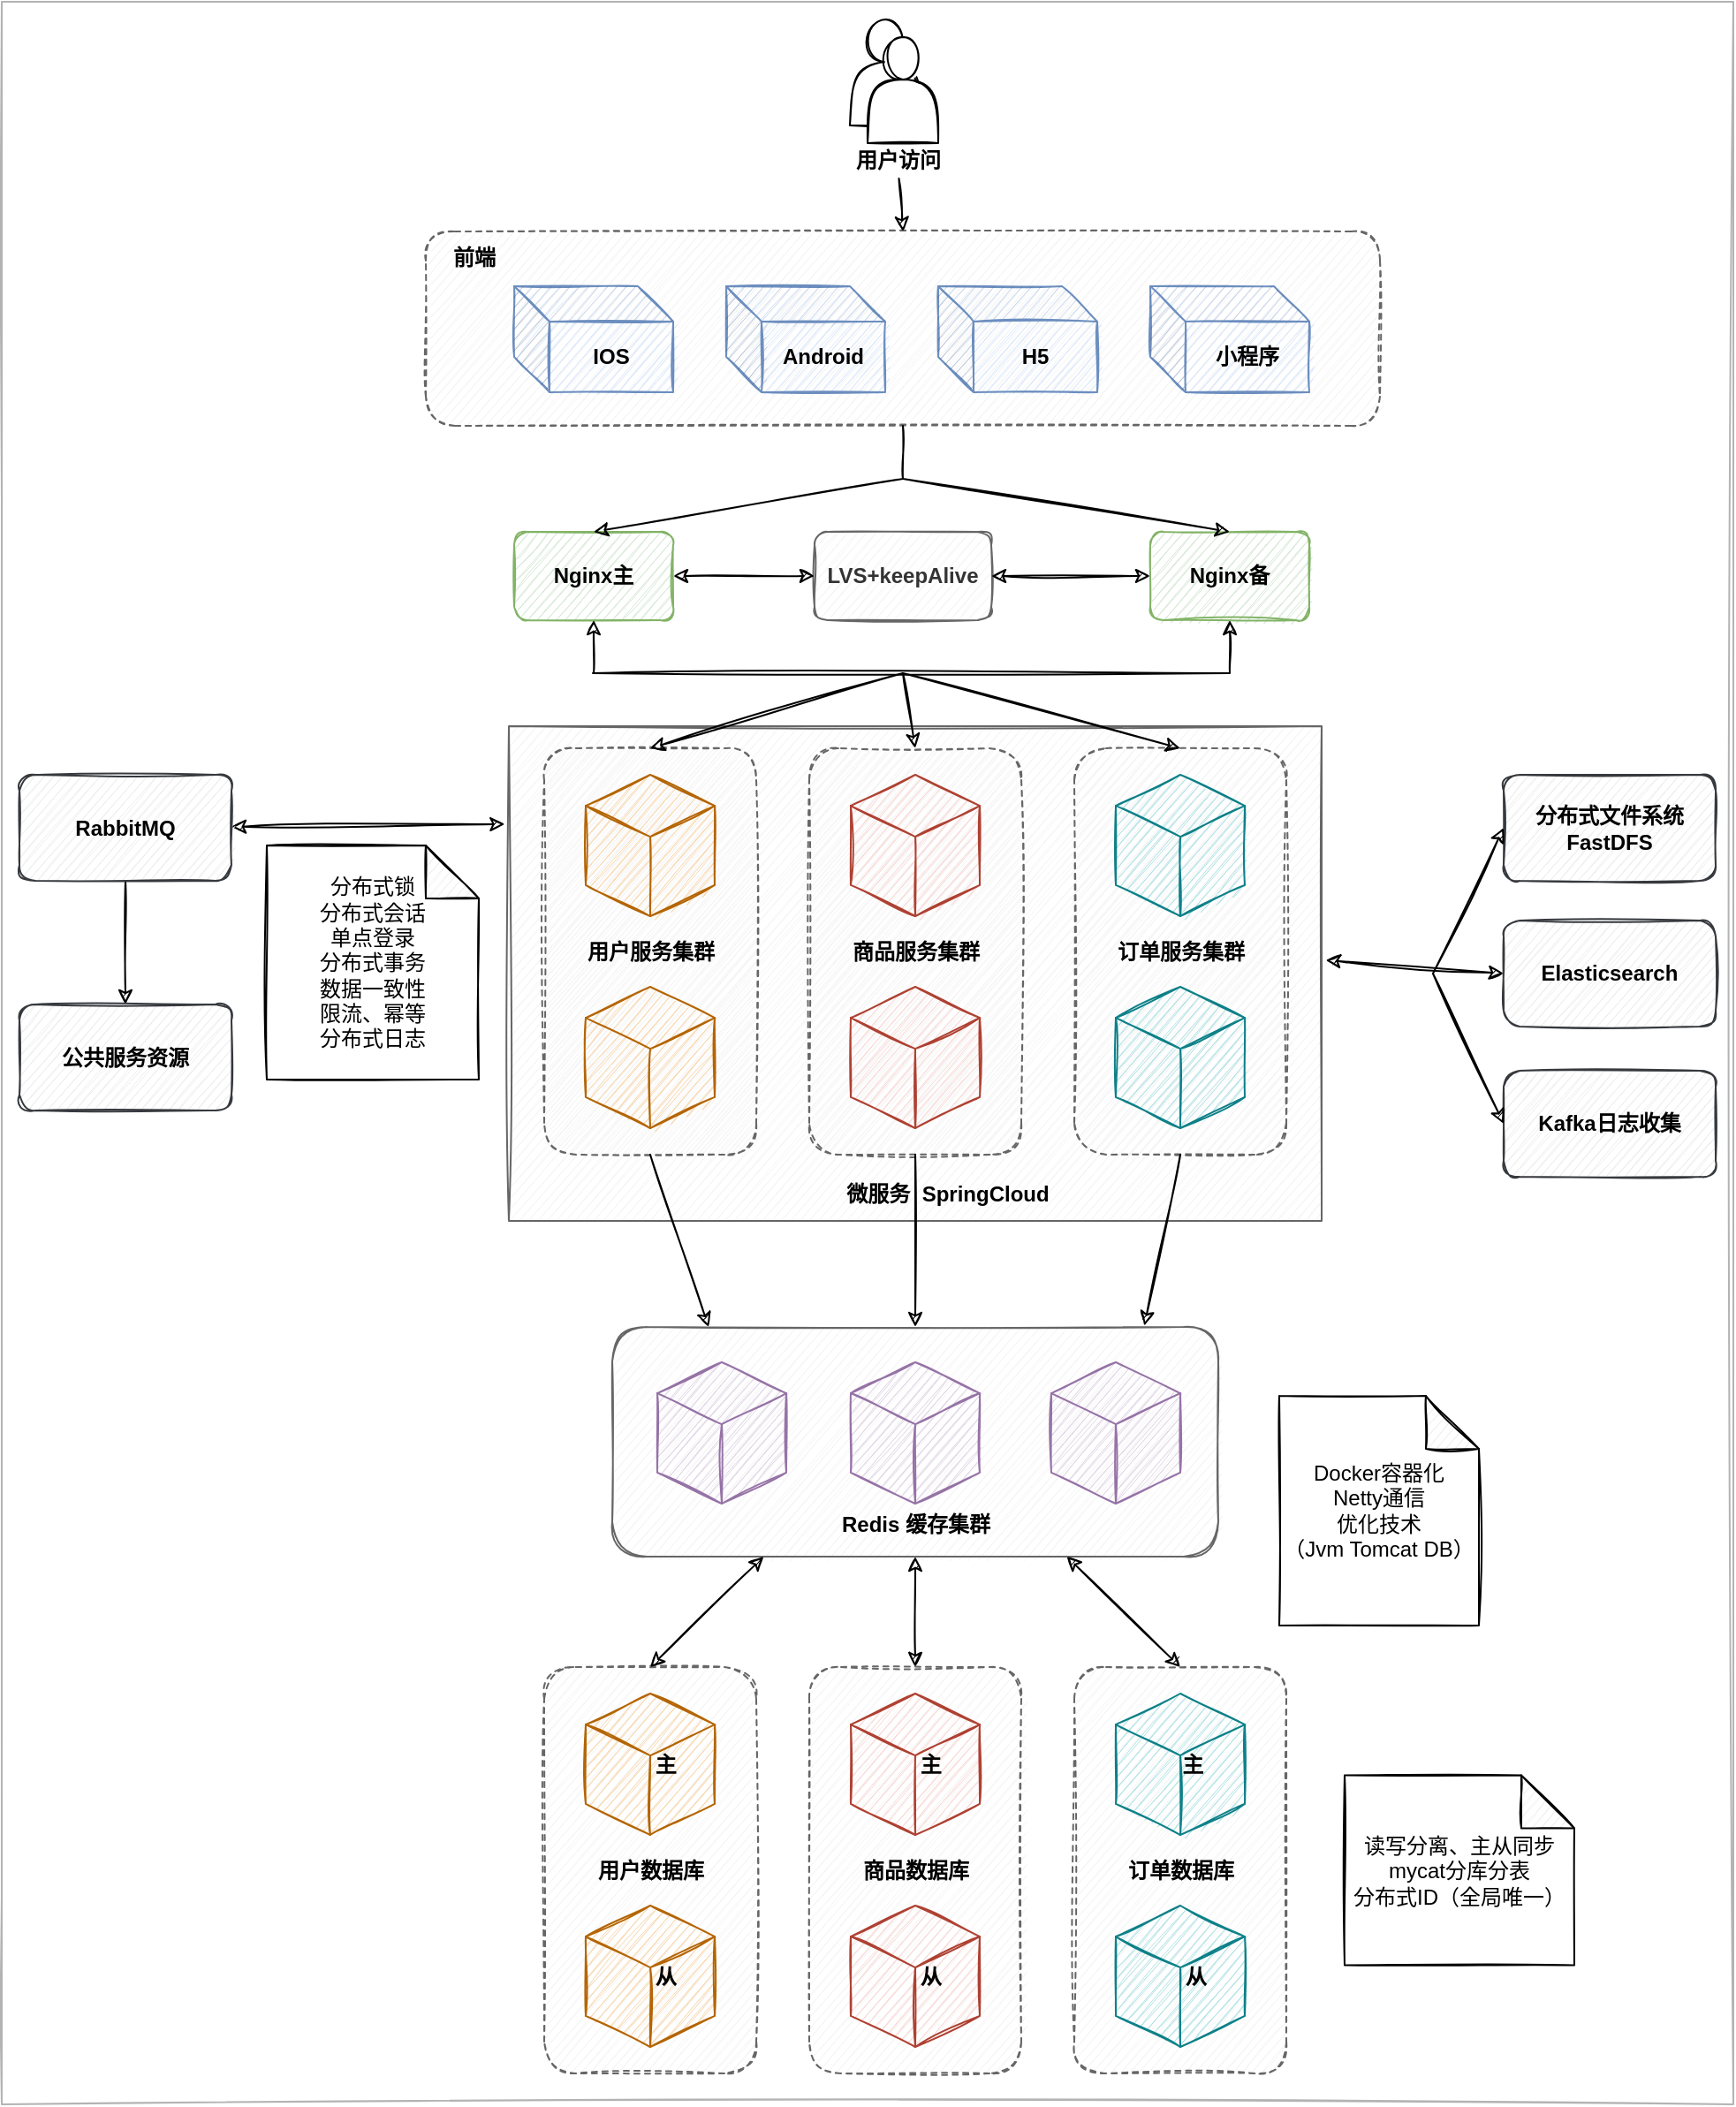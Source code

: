 <mxfile version="14.4.4" type="github">
  <diagram id="VjfI0x6KIuUG4MEBPK4N" name="Page-2">
    <mxGraphModel dx="1865" dy="508" grid="1" gridSize="10" guides="1" tooltips="1" connect="1" arrows="1" fold="1" page="1" pageScale="1" pageWidth="827" pageHeight="1169" math="0" shadow="0">
      <root>
        <mxCell id="pieVpJcUyJK8AER7HFpJ-0" />
        <mxCell id="pieVpJcUyJK8AER7HFpJ-1" parent="pieVpJcUyJK8AER7HFpJ-0" />
        <mxCell id="KP0dDhW9g3344AWlKZhV-82" value="" style="rounded=0;whiteSpace=wrap;html=1;shadow=0;sketch=1;strokeColor=#B3B3B3;" vertex="1" parent="pieVpJcUyJK8AER7HFpJ-1">
          <mxGeometry x="-130" y="210" width="980" height="1190" as="geometry" />
        </mxCell>
        <mxCell id="KP0dDhW9g3344AWlKZhV-58" value="" style="rounded=1;whiteSpace=wrap;html=1;shadow=0;sketch=1;fillColor=#f5f5f5;strokeColor=#666666;fontColor=#333333;" vertex="1" parent="pieVpJcUyJK8AER7HFpJ-1">
          <mxGeometry x="215.5" y="960" width="343" height="130" as="geometry" />
        </mxCell>
        <mxCell id="KP0dDhW9g3344AWlKZhV-35" value="" style="rounded=0;whiteSpace=wrap;html=1;sketch=1;fillColor=#f5f5f5;strokeColor=#666666;fontColor=#333333;" vertex="1" parent="pieVpJcUyJK8AER7HFpJ-1">
          <mxGeometry x="157" y="620" width="460" height="280" as="geometry" />
        </mxCell>
        <mxCell id="KP0dDhW9g3344AWlKZhV-26" value="" style="rounded=1;whiteSpace=wrap;html=1;sketch=1;dashed=1;fillColor=#f5f5f5;strokeColor=#666666;fontColor=#333333;" vertex="1" parent="pieVpJcUyJK8AER7HFpJ-1">
          <mxGeometry x="177" y="632.5" width="120" height="230" as="geometry" />
        </mxCell>
        <mxCell id="KP0dDhW9g3344AWlKZhV-7" value="" style="rounded=1;whiteSpace=wrap;html=1;sketch=1;dashed=1;fillColor=#f5f5f5;strokeColor=#666666;fontColor=#333333;" vertex="1" parent="pieVpJcUyJK8AER7HFpJ-1">
          <mxGeometry x="110" y="340" width="540" height="110" as="geometry" />
        </mxCell>
        <mxCell id="KP0dDhW9g3344AWlKZhV-0" value="" style="shape=actor;whiteSpace=wrap;html=1;rounded=1;sketch=1;" vertex="1" parent="pieVpJcUyJK8AER7HFpJ-1">
          <mxGeometry x="350" y="220" width="40" height="60" as="geometry" />
        </mxCell>
        <mxCell id="KP0dDhW9g3344AWlKZhV-1" value="" style="shape=actor;whiteSpace=wrap;html=1;rounded=1;sketch=1;" vertex="1" parent="pieVpJcUyJK8AER7HFpJ-1">
          <mxGeometry x="360" y="230" width="40" height="60" as="geometry" />
        </mxCell>
        <mxCell id="KP0dDhW9g3344AWlKZhV-9" value="" style="edgeStyle=none;rounded=0;sketch=1;orthogonalLoop=1;jettySize=auto;html=1;entryX=0.5;entryY=0;entryDx=0;entryDy=0;" edge="1" parent="pieVpJcUyJK8AER7HFpJ-1" source="KP0dDhW9g3344AWlKZhV-2" target="KP0dDhW9g3344AWlKZhV-7">
          <mxGeometry relative="1" as="geometry" />
        </mxCell>
        <mxCell id="KP0dDhW9g3344AWlKZhV-2" value="用户访问" style="text;html=1;resizable=0;autosize=1;align=center;verticalAlign=middle;points=[];fillColor=none;strokeColor=none;rounded=0;sketch=1;fontStyle=1" vertex="1" parent="pieVpJcUyJK8AER7HFpJ-1">
          <mxGeometry x="347" y="290" width="60" height="20" as="geometry" />
        </mxCell>
        <mxCell id="KP0dDhW9g3344AWlKZhV-3" value="IOS" style="shape=cube;whiteSpace=wrap;html=1;boundedLbl=1;backgroundOutline=1;darkOpacity=0.05;darkOpacity2=0.1;rounded=1;sketch=1;fontStyle=1;fillColor=#dae8fc;strokeColor=#6c8ebf;" vertex="1" parent="pieVpJcUyJK8AER7HFpJ-1">
          <mxGeometry x="160" y="371" width="90" height="60" as="geometry" />
        </mxCell>
        <mxCell id="KP0dDhW9g3344AWlKZhV-4" value="Android" style="shape=cube;whiteSpace=wrap;html=1;boundedLbl=1;backgroundOutline=1;darkOpacity=0.05;darkOpacity2=0.1;rounded=1;sketch=1;fontStyle=1;fillColor=#dae8fc;strokeColor=#6c8ebf;" vertex="1" parent="pieVpJcUyJK8AER7HFpJ-1">
          <mxGeometry x="280" y="371" width="90" height="60" as="geometry" />
        </mxCell>
        <mxCell id="KP0dDhW9g3344AWlKZhV-5" value="H5" style="shape=cube;whiteSpace=wrap;html=1;boundedLbl=1;backgroundOutline=1;darkOpacity=0.05;darkOpacity2=0.1;rounded=1;sketch=1;fontStyle=1;fillColor=#dae8fc;strokeColor=#6c8ebf;" vertex="1" parent="pieVpJcUyJK8AER7HFpJ-1">
          <mxGeometry x="400" y="371" width="90" height="60" as="geometry" />
        </mxCell>
        <mxCell id="KP0dDhW9g3344AWlKZhV-6" value="小程序" style="shape=cube;whiteSpace=wrap;html=1;boundedLbl=1;backgroundOutline=1;darkOpacity=0.05;darkOpacity2=0.1;rounded=1;sketch=1;fontStyle=1;fillColor=#dae8fc;strokeColor=#6c8ebf;" vertex="1" parent="pieVpJcUyJK8AER7HFpJ-1">
          <mxGeometry x="520" y="371" width="90" height="60" as="geometry" />
        </mxCell>
        <mxCell id="KP0dDhW9g3344AWlKZhV-8" value="前端" style="text;html=1;resizable=0;autosize=1;align=center;verticalAlign=middle;points=[];fillColor=none;strokeColor=none;rounded=0;sketch=1;fontStyle=1" vertex="1" parent="pieVpJcUyJK8AER7HFpJ-1">
          <mxGeometry x="117" y="345" width="40" height="20" as="geometry" />
        </mxCell>
        <mxCell id="KP0dDhW9g3344AWlKZhV-10" value="Nginx主" style="rounded=1;whiteSpace=wrap;html=1;sketch=1;fontStyle=1;fillColor=#d5e8d4;strokeColor=#82b366;" vertex="1" parent="pieVpJcUyJK8AER7HFpJ-1">
          <mxGeometry x="160" y="510" width="90" height="50" as="geometry" />
        </mxCell>
        <mxCell id="KP0dDhW9g3344AWlKZhV-13" value="Nginx备" style="rounded=1;whiteSpace=wrap;html=1;sketch=1;fontStyle=1;fillColor=#d5e8d4;strokeColor=#82b366;" vertex="1" parent="pieVpJcUyJK8AER7HFpJ-1">
          <mxGeometry x="520" y="510" width="90" height="50" as="geometry" />
        </mxCell>
        <mxCell id="KP0dDhW9g3344AWlKZhV-15" value="LVS+keepAlive" style="rounded=1;whiteSpace=wrap;html=1;sketch=1;fontStyle=1;fillColor=#f5f5f5;strokeColor=#666666;fontColor=#333333;" vertex="1" parent="pieVpJcUyJK8AER7HFpJ-1">
          <mxGeometry x="330" y="510" width="100" height="50" as="geometry" />
        </mxCell>
        <mxCell id="KP0dDhW9g3344AWlKZhV-16" value="" style="endArrow=classic;startArrow=classic;html=1;exitX=1;exitY=0.5;exitDx=0;exitDy=0;entryX=0;entryY=0.5;entryDx=0;entryDy=0;sketch=1;" edge="1" parent="pieVpJcUyJK8AER7HFpJ-1" source="KP0dDhW9g3344AWlKZhV-10" target="KP0dDhW9g3344AWlKZhV-15">
          <mxGeometry width="50" height="50" relative="1" as="geometry">
            <mxPoint x="260" y="550" as="sourcePoint" />
            <mxPoint x="310" y="500" as="targetPoint" />
          </mxGeometry>
        </mxCell>
        <mxCell id="KP0dDhW9g3344AWlKZhV-17" value="" style="endArrow=classic;startArrow=classic;html=1;exitX=1;exitY=0.5;exitDx=0;exitDy=0;sketch=1;" edge="1" parent="pieVpJcUyJK8AER7HFpJ-1" source="KP0dDhW9g3344AWlKZhV-15" target="KP0dDhW9g3344AWlKZhV-13">
          <mxGeometry width="50" height="50" relative="1" as="geometry">
            <mxPoint x="450" y="610" as="sourcePoint" />
            <mxPoint x="530" y="610" as="targetPoint" />
          </mxGeometry>
        </mxCell>
        <mxCell id="KP0dDhW9g3344AWlKZhV-18" value="" style="endArrow=none;html=1;entryX=0.5;entryY=1;entryDx=0;entryDy=0;sketch=1;" edge="1" parent="pieVpJcUyJK8AER7HFpJ-1" target="KP0dDhW9g3344AWlKZhV-7">
          <mxGeometry width="50" height="50" relative="1" as="geometry">
            <mxPoint x="380" y="480" as="sourcePoint" />
            <mxPoint x="390" y="440" as="targetPoint" />
          </mxGeometry>
        </mxCell>
        <mxCell id="KP0dDhW9g3344AWlKZhV-19" value="" style="endArrow=classic;html=1;entryX=0.5;entryY=0;entryDx=0;entryDy=0;sketch=1;" edge="1" parent="pieVpJcUyJK8AER7HFpJ-1" target="KP0dDhW9g3344AWlKZhV-10">
          <mxGeometry width="50" height="50" relative="1" as="geometry">
            <mxPoint x="380" y="480" as="sourcePoint" />
            <mxPoint x="300" y="450" as="targetPoint" />
          </mxGeometry>
        </mxCell>
        <mxCell id="KP0dDhW9g3344AWlKZhV-20" value="" style="endArrow=classic;html=1;entryX=0.5;entryY=0;entryDx=0;entryDy=0;sketch=1;" edge="1" parent="pieVpJcUyJK8AER7HFpJ-1" target="KP0dDhW9g3344AWlKZhV-13">
          <mxGeometry width="50" height="50" relative="1" as="geometry">
            <mxPoint x="380" y="480" as="sourcePoint" />
            <mxPoint x="480" y="450" as="targetPoint" />
          </mxGeometry>
        </mxCell>
        <mxCell id="KP0dDhW9g3344AWlKZhV-23" value="" style="html=1;whiteSpace=wrap;shape=isoCube2;backgroundOutline=1;isoAngle=15;rounded=1;sketch=1;fillColor=#fad7ac;strokeColor=#b46504;" vertex="1" parent="pieVpJcUyJK8AER7HFpJ-1">
          <mxGeometry x="200.5" y="647.5" width="73" height="80" as="geometry" />
        </mxCell>
        <mxCell id="KP0dDhW9g3344AWlKZhV-24" value="用户服务集群" style="text;html=1;resizable=0;autosize=1;align=center;verticalAlign=middle;points=[];fillColor=none;strokeColor=none;rounded=0;sketch=1;fontStyle=1" vertex="1" parent="pieVpJcUyJK8AER7HFpJ-1">
          <mxGeometry x="192" y="737.5" width="90" height="20" as="geometry" />
        </mxCell>
        <mxCell id="KP0dDhW9g3344AWlKZhV-25" value="" style="html=1;whiteSpace=wrap;shape=isoCube2;backgroundOutline=1;isoAngle=15;rounded=1;sketch=1;fillColor=#fad7ac;strokeColor=#b46504;" vertex="1" parent="pieVpJcUyJK8AER7HFpJ-1">
          <mxGeometry x="200.5" y="767.5" width="73" height="80" as="geometry" />
        </mxCell>
        <mxCell id="KP0dDhW9g3344AWlKZhV-27" value="" style="rounded=1;whiteSpace=wrap;html=1;sketch=1;dashed=1;fillColor=#f5f5f5;strokeColor=#666666;fontColor=#333333;" vertex="1" parent="pieVpJcUyJK8AER7HFpJ-1">
          <mxGeometry x="327" y="632.5" width="120" height="230" as="geometry" />
        </mxCell>
        <mxCell id="KP0dDhW9g3344AWlKZhV-28" value="" style="html=1;whiteSpace=wrap;shape=isoCube2;backgroundOutline=1;isoAngle=15;rounded=1;sketch=1;fillColor=#fad9d5;strokeColor=#ae4132;" vertex="1" parent="pieVpJcUyJK8AER7HFpJ-1">
          <mxGeometry x="350.5" y="647.5" width="73" height="80" as="geometry" />
        </mxCell>
        <mxCell id="KP0dDhW9g3344AWlKZhV-29" value="商品服务集群" style="text;html=1;resizable=0;autosize=1;align=center;verticalAlign=middle;points=[];fillColor=none;strokeColor=none;rounded=0;sketch=1;fontStyle=1" vertex="1" parent="pieVpJcUyJK8AER7HFpJ-1">
          <mxGeometry x="342" y="737.5" width="90" height="20" as="geometry" />
        </mxCell>
        <mxCell id="KP0dDhW9g3344AWlKZhV-30" value="" style="html=1;whiteSpace=wrap;shape=isoCube2;backgroundOutline=1;isoAngle=15;rounded=1;sketch=1;fillColor=#fad9d5;strokeColor=#ae4132;" vertex="1" parent="pieVpJcUyJK8AER7HFpJ-1">
          <mxGeometry x="350.5" y="767.5" width="73" height="80" as="geometry" />
        </mxCell>
        <mxCell id="KP0dDhW9g3344AWlKZhV-31" value="" style="rounded=1;whiteSpace=wrap;html=1;sketch=1;dashed=1;fillColor=#f5f5f5;strokeColor=#666666;fontColor=#333333;" vertex="1" parent="pieVpJcUyJK8AER7HFpJ-1">
          <mxGeometry x="477" y="632.5" width="120" height="230" as="geometry" />
        </mxCell>
        <mxCell id="KP0dDhW9g3344AWlKZhV-32" value="" style="html=1;whiteSpace=wrap;shape=isoCube2;backgroundOutline=1;isoAngle=15;rounded=1;sketch=1;fillColor=#b0e3e6;strokeColor=#0e8088;" vertex="1" parent="pieVpJcUyJK8AER7HFpJ-1">
          <mxGeometry x="500.5" y="647.5" width="73" height="80" as="geometry" />
        </mxCell>
        <mxCell id="KP0dDhW9g3344AWlKZhV-33" value="订单服务集群" style="text;html=1;resizable=0;autosize=1;align=center;verticalAlign=middle;points=[];fillColor=none;strokeColor=none;rounded=0;sketch=1;fontStyle=1" vertex="1" parent="pieVpJcUyJK8AER7HFpJ-1">
          <mxGeometry x="492" y="737.5" width="90" height="20" as="geometry" />
        </mxCell>
        <mxCell id="KP0dDhW9g3344AWlKZhV-34" value="" style="html=1;whiteSpace=wrap;shape=isoCube2;backgroundOutline=1;isoAngle=15;rounded=1;sketch=1;fillColor=#b0e3e6;strokeColor=#0e8088;" vertex="1" parent="pieVpJcUyJK8AER7HFpJ-1">
          <mxGeometry x="500.5" y="767.5" width="73" height="80" as="geometry" />
        </mxCell>
        <mxCell id="KP0dDhW9g3344AWlKZhV-37" value="" style="endArrow=classic;html=1;entryX=0.5;entryY=1;entryDx=0;entryDy=0;sketch=1;" edge="1" parent="pieVpJcUyJK8AER7HFpJ-1" target="KP0dDhW9g3344AWlKZhV-10">
          <mxGeometry width="50" height="50" relative="1" as="geometry">
            <mxPoint x="205" y="590" as="sourcePoint" />
            <mxPoint x="282" y="560" as="targetPoint" />
          </mxGeometry>
        </mxCell>
        <mxCell id="KP0dDhW9g3344AWlKZhV-38" value="" style="endArrow=classic;html=1;entryX=0.5;entryY=1;entryDx=0;entryDy=0;sketch=1;" edge="1" parent="pieVpJcUyJK8AER7HFpJ-1" target="KP0dDhW9g3344AWlKZhV-13">
          <mxGeometry width="50" height="50" relative="1" as="geometry">
            <mxPoint x="565" y="590" as="sourcePoint" />
            <mxPoint x="440" y="610" as="targetPoint" />
          </mxGeometry>
        </mxCell>
        <mxCell id="KP0dDhW9g3344AWlKZhV-39" value="" style="endArrow=classic;html=1;entryX=0.5;entryY=0;entryDx=0;entryDy=0;sketch=1;" edge="1" parent="pieVpJcUyJK8AER7HFpJ-1" target="KP0dDhW9g3344AWlKZhV-26">
          <mxGeometry width="50" height="50" relative="1" as="geometry">
            <mxPoint x="380" y="590" as="sourcePoint" />
            <mxPoint x="440" y="610" as="targetPoint" />
          </mxGeometry>
        </mxCell>
        <mxCell id="KP0dDhW9g3344AWlKZhV-40" value="" style="endArrow=classic;html=1;entryX=0.5;entryY=0;entryDx=0;entryDy=0;sketch=1;" edge="1" parent="pieVpJcUyJK8AER7HFpJ-1" target="KP0dDhW9g3344AWlKZhV-27">
          <mxGeometry width="50" height="50" relative="1" as="geometry">
            <mxPoint x="380" y="590" as="sourcePoint" />
            <mxPoint x="440" y="610" as="targetPoint" />
          </mxGeometry>
        </mxCell>
        <mxCell id="KP0dDhW9g3344AWlKZhV-41" value="" style="endArrow=classic;html=1;entryX=0.5;entryY=0;entryDx=0;entryDy=0;sketch=1;" edge="1" parent="pieVpJcUyJK8AER7HFpJ-1" target="KP0dDhW9g3344AWlKZhV-31">
          <mxGeometry width="50" height="50" relative="1" as="geometry">
            <mxPoint x="380" y="590" as="sourcePoint" />
            <mxPoint x="720" y="570" as="targetPoint" />
          </mxGeometry>
        </mxCell>
        <mxCell id="KP0dDhW9g3344AWlKZhV-42" value="" style="endArrow=none;html=1;sketch=1;" edge="1" parent="pieVpJcUyJK8AER7HFpJ-1">
          <mxGeometry width="50" height="50" relative="1" as="geometry">
            <mxPoint x="204.5" y="590" as="sourcePoint" />
            <mxPoint x="564.5" y="590" as="targetPoint" />
          </mxGeometry>
        </mxCell>
        <mxCell id="KP0dDhW9g3344AWlKZhV-43" value="微服务&amp;nbsp; SpringCloud" style="text;html=1;resizable=0;autosize=1;align=center;verticalAlign=middle;points=[];fillColor=none;strokeColor=none;rounded=0;sketch=1;fontStyle=1" vertex="1" parent="pieVpJcUyJK8AER7HFpJ-1">
          <mxGeometry x="340" y="875" width="130" height="20" as="geometry" />
        </mxCell>
        <mxCell id="KP0dDhW9g3344AWlKZhV-44" value="分布式文件系统FastDFS" style="rounded=1;whiteSpace=wrap;html=1;sketch=1;fontStyle=1;fillColor=#eeeeee;strokeColor=#36393d;" vertex="1" parent="pieVpJcUyJK8AER7HFpJ-1">
          <mxGeometry x="720" y="647.5" width="120" height="60" as="geometry" />
        </mxCell>
        <mxCell id="KP0dDhW9g3344AWlKZhV-45" value="Elasticsearch" style="rounded=1;whiteSpace=wrap;html=1;sketch=1;fontStyle=1;fillColor=#eeeeee;strokeColor=#36393d;" vertex="1" parent="pieVpJcUyJK8AER7HFpJ-1">
          <mxGeometry x="720" y="730" width="120" height="60" as="geometry" />
        </mxCell>
        <mxCell id="KP0dDhW9g3344AWlKZhV-46" value="Kafka日志收集" style="rounded=1;whiteSpace=wrap;html=1;sketch=1;fontStyle=1;fillColor=#eeeeee;strokeColor=#36393d;" vertex="1" parent="pieVpJcUyJK8AER7HFpJ-1">
          <mxGeometry x="720" y="815" width="120" height="60" as="geometry" />
        </mxCell>
        <mxCell id="KP0dDhW9g3344AWlKZhV-47" value="" style="endArrow=classic;html=1;entryX=1.005;entryY=0.473;entryDx=0;entryDy=0;entryPerimeter=0;exitX=0;exitY=0.5;exitDx=0;exitDy=0;startArrow=classic;startFill=1;sketch=1;" edge="1" parent="pieVpJcUyJK8AER7HFpJ-1" source="KP0dDhW9g3344AWlKZhV-45" target="KP0dDhW9g3344AWlKZhV-35">
          <mxGeometry width="50" height="50" relative="1" as="geometry">
            <mxPoint x="660" y="750" as="sourcePoint" />
            <mxPoint x="710" y="700" as="targetPoint" />
          </mxGeometry>
        </mxCell>
        <mxCell id="KP0dDhW9g3344AWlKZhV-48" value="" style="endArrow=classic;html=1;entryX=0;entryY=0.5;entryDx=0;entryDy=0;sketch=1;" edge="1" parent="pieVpJcUyJK8AER7HFpJ-1" target="KP0dDhW9g3344AWlKZhV-44">
          <mxGeometry width="50" height="50" relative="1" as="geometry">
            <mxPoint x="680" y="760" as="sourcePoint" />
            <mxPoint x="710" y="620" as="targetPoint" />
          </mxGeometry>
        </mxCell>
        <mxCell id="KP0dDhW9g3344AWlKZhV-49" value="" style="endArrow=classic;html=1;entryX=0;entryY=0.5;entryDx=0;entryDy=0;sketch=1;" edge="1" parent="pieVpJcUyJK8AER7HFpJ-1" target="KP0dDhW9g3344AWlKZhV-46">
          <mxGeometry width="50" height="50" relative="1" as="geometry">
            <mxPoint x="680" y="760" as="sourcePoint" />
            <mxPoint x="690" y="810" as="targetPoint" />
          </mxGeometry>
        </mxCell>
        <mxCell id="KP0dDhW9g3344AWlKZhV-53" value="" style="edgeStyle=none;rounded=0;sketch=1;orthogonalLoop=1;jettySize=auto;html=1;startArrow=classic;startFill=1;entryX=-0.005;entryY=0.198;entryDx=0;entryDy=0;entryPerimeter=0;" edge="1" parent="pieVpJcUyJK8AER7HFpJ-1" source="KP0dDhW9g3344AWlKZhV-50" target="KP0dDhW9g3344AWlKZhV-35">
          <mxGeometry relative="1" as="geometry" />
        </mxCell>
        <mxCell id="KP0dDhW9g3344AWlKZhV-54" value="" style="edgeStyle=none;rounded=0;sketch=1;orthogonalLoop=1;jettySize=auto;html=1;startArrow=none;startFill=0;" edge="1" parent="pieVpJcUyJK8AER7HFpJ-1" source="KP0dDhW9g3344AWlKZhV-50" target="KP0dDhW9g3344AWlKZhV-51">
          <mxGeometry relative="1" as="geometry" />
        </mxCell>
        <mxCell id="KP0dDhW9g3344AWlKZhV-50" value="RabbitMQ" style="rounded=1;whiteSpace=wrap;html=1;sketch=1;fontStyle=1;fillColor=#eeeeee;strokeColor=#36393d;" vertex="1" parent="pieVpJcUyJK8AER7HFpJ-1">
          <mxGeometry x="-120" y="647.5" width="120" height="60" as="geometry" />
        </mxCell>
        <mxCell id="KP0dDhW9g3344AWlKZhV-51" value="公共服务资源" style="rounded=1;whiteSpace=wrap;html=1;sketch=1;fontStyle=1;fillColor=#eeeeee;strokeColor=#36393d;" vertex="1" parent="pieVpJcUyJK8AER7HFpJ-1">
          <mxGeometry x="-120" y="777.5" width="120" height="60" as="geometry" />
        </mxCell>
        <mxCell id="KP0dDhW9g3344AWlKZhV-52" value="分布式锁&lt;br&gt;分布式会话&lt;br&gt;单点登录&lt;br&gt;分布式事务&lt;br&gt;数据一致性&lt;br&gt;限流、幂等&lt;br&gt;分布式日志&lt;br&gt;" style="shape=note;whiteSpace=wrap;html=1;backgroundOutline=1;darkOpacity=0.05;rounded=1;sketch=1;shadow=0;" vertex="1" parent="pieVpJcUyJK8AER7HFpJ-1">
          <mxGeometry x="20" y="687.5" width="120" height="132.5" as="geometry" />
        </mxCell>
        <mxCell id="KP0dDhW9g3344AWlKZhV-55" value="" style="html=1;whiteSpace=wrap;shape=isoCube2;backgroundOutline=1;isoAngle=15;rounded=1;sketch=1;fillColor=#e1d5e7;strokeColor=#9673a6;" vertex="1" parent="pieVpJcUyJK8AER7HFpJ-1">
          <mxGeometry x="241" y="980" width="73" height="80" as="geometry" />
        </mxCell>
        <mxCell id="KP0dDhW9g3344AWlKZhV-56" value="" style="html=1;whiteSpace=wrap;shape=isoCube2;backgroundOutline=1;isoAngle=15;rounded=1;sketch=1;fillColor=#e1d5e7;strokeColor=#9673a6;" vertex="1" parent="pieVpJcUyJK8AER7HFpJ-1">
          <mxGeometry x="350.5" y="980" width="73" height="80" as="geometry" />
        </mxCell>
        <mxCell id="KP0dDhW9g3344AWlKZhV-57" value="" style="html=1;whiteSpace=wrap;shape=isoCube2;backgroundOutline=1;isoAngle=15;rounded=1;sketch=1;fillColor=#e1d5e7;strokeColor=#9673a6;" vertex="1" parent="pieVpJcUyJK8AER7HFpJ-1">
          <mxGeometry x="464" y="980" width="73" height="80" as="geometry" />
        </mxCell>
        <mxCell id="KP0dDhW9g3344AWlKZhV-59" value="Redis 缓存集群" style="text;html=1;resizable=0;autosize=1;align=center;verticalAlign=middle;points=[];fillColor=none;strokeColor=none;rounded=0;sketch=1;fontStyle=1" vertex="1" parent="pieVpJcUyJK8AER7HFpJ-1">
          <mxGeometry x="337" y="1062" width="100" height="20" as="geometry" />
        </mxCell>
        <mxCell id="KP0dDhW9g3344AWlKZhV-60" value="" style="endArrow=classic;html=1;exitX=0.5;exitY=1;exitDx=0;exitDy=0;entryX=0.159;entryY=0;entryDx=0;entryDy=0;entryPerimeter=0;sketch=1;" edge="1" parent="pieVpJcUyJK8AER7HFpJ-1" source="KP0dDhW9g3344AWlKZhV-26" target="KP0dDhW9g3344AWlKZhV-58">
          <mxGeometry width="50" height="50" relative="1" as="geometry">
            <mxPoint x="350" y="910" as="sourcePoint" />
            <mxPoint x="400" y="860" as="targetPoint" />
          </mxGeometry>
        </mxCell>
        <mxCell id="KP0dDhW9g3344AWlKZhV-61" value="" style="endArrow=classic;html=1;exitX=0.5;exitY=1;exitDx=0;exitDy=0;entryX=0.878;entryY=-0.005;entryDx=0;entryDy=0;entryPerimeter=0;sketch=1;" edge="1" parent="pieVpJcUyJK8AER7HFpJ-1" source="KP0dDhW9g3344AWlKZhV-31" target="KP0dDhW9g3344AWlKZhV-58">
          <mxGeometry width="50" height="50" relative="1" as="geometry">
            <mxPoint x="600" y="960" as="sourcePoint" />
            <mxPoint x="650" y="910" as="targetPoint" />
          </mxGeometry>
        </mxCell>
        <mxCell id="KP0dDhW9g3344AWlKZhV-62" value="" style="endArrow=classic;html=1;exitX=0.5;exitY=1;exitDx=0;exitDy=0;entryX=0.5;entryY=0;entryDx=0;entryDy=0;sketch=1;" edge="1" parent="pieVpJcUyJK8AER7HFpJ-1" source="KP0dDhW9g3344AWlKZhV-27" target="KP0dDhW9g3344AWlKZhV-58">
          <mxGeometry width="50" height="50" relative="1" as="geometry">
            <mxPoint x="364" y="960" as="sourcePoint" />
            <mxPoint x="414" y="910" as="targetPoint" />
          </mxGeometry>
        </mxCell>
        <mxCell id="KP0dDhW9g3344AWlKZhV-63" value="Docker容器化&lt;br&gt;Netty通信&lt;br&gt;优化技术&lt;br&gt;（Jvm Tomcat DB）" style="shape=note;whiteSpace=wrap;html=1;backgroundOutline=1;darkOpacity=0.05;rounded=1;sketch=1;shadow=0;fontStyle=0" vertex="1" parent="pieVpJcUyJK8AER7HFpJ-1">
          <mxGeometry x="593" y="999" width="113" height="130" as="geometry" />
        </mxCell>
        <mxCell id="KP0dDhW9g3344AWlKZhV-65" value="" style="rounded=1;whiteSpace=wrap;html=1;sketch=1;dashed=1;fillColor=#f5f5f5;strokeColor=#666666;fontColor=#333333;" vertex="1" parent="pieVpJcUyJK8AER7HFpJ-1">
          <mxGeometry x="177" y="1152.5" width="120" height="230" as="geometry" />
        </mxCell>
        <mxCell id="KP0dDhW9g3344AWlKZhV-66" value="&amp;nbsp; &amp;nbsp; &amp;nbsp;主" style="html=1;whiteSpace=wrap;shape=isoCube2;backgroundOutline=1;isoAngle=15;rounded=1;sketch=1;fillColor=#fad7ac;strokeColor=#b46504;fontStyle=1" vertex="1" parent="pieVpJcUyJK8AER7HFpJ-1">
          <mxGeometry x="200.5" y="1167.5" width="73" height="80" as="geometry" />
        </mxCell>
        <mxCell id="KP0dDhW9g3344AWlKZhV-67" value="用户数据库" style="text;html=1;resizable=0;autosize=1;align=center;verticalAlign=middle;points=[];fillColor=none;strokeColor=none;rounded=0;sketch=1;fontStyle=1" vertex="1" parent="pieVpJcUyJK8AER7HFpJ-1">
          <mxGeometry x="197" y="1257.5" width="80" height="20" as="geometry" />
        </mxCell>
        <mxCell id="KP0dDhW9g3344AWlKZhV-68" value="&amp;nbsp; &amp;nbsp; &amp;nbsp;从" style="html=1;whiteSpace=wrap;shape=isoCube2;backgroundOutline=1;isoAngle=15;rounded=1;sketch=1;fillColor=#fad7ac;strokeColor=#b46504;fontStyle=1" vertex="1" parent="pieVpJcUyJK8AER7HFpJ-1">
          <mxGeometry x="200.5" y="1287.5" width="73" height="80" as="geometry" />
        </mxCell>
        <mxCell id="KP0dDhW9g3344AWlKZhV-69" value="" style="rounded=1;whiteSpace=wrap;html=1;sketch=1;dashed=1;fillColor=#f5f5f5;strokeColor=#666666;fontColor=#333333;" vertex="1" parent="pieVpJcUyJK8AER7HFpJ-1">
          <mxGeometry x="327" y="1152.5" width="120" height="230" as="geometry" />
        </mxCell>
        <mxCell id="KP0dDhW9g3344AWlKZhV-70" value="&amp;nbsp; &amp;nbsp; &amp;nbsp;主" style="html=1;whiteSpace=wrap;shape=isoCube2;backgroundOutline=1;isoAngle=15;rounded=1;sketch=1;fillColor=#fad9d5;strokeColor=#ae4132;fontStyle=1" vertex="1" parent="pieVpJcUyJK8AER7HFpJ-1">
          <mxGeometry x="350.5" y="1167.5" width="73" height="80" as="geometry" />
        </mxCell>
        <mxCell id="KP0dDhW9g3344AWlKZhV-71" value="商品数据库" style="text;html=1;resizable=0;autosize=1;align=center;verticalAlign=middle;points=[];fillColor=none;strokeColor=none;rounded=0;sketch=1;fontStyle=1" vertex="1" parent="pieVpJcUyJK8AER7HFpJ-1">
          <mxGeometry x="347" y="1257.5" width="80" height="20" as="geometry" />
        </mxCell>
        <mxCell id="KP0dDhW9g3344AWlKZhV-72" value="&amp;nbsp; &amp;nbsp; &amp;nbsp;从" style="html=1;whiteSpace=wrap;shape=isoCube2;backgroundOutline=1;isoAngle=15;rounded=1;sketch=1;fillColor=#fad9d5;strokeColor=#ae4132;fontStyle=1" vertex="1" parent="pieVpJcUyJK8AER7HFpJ-1">
          <mxGeometry x="350.5" y="1287.5" width="73" height="80" as="geometry" />
        </mxCell>
        <mxCell id="KP0dDhW9g3344AWlKZhV-73" value="" style="rounded=1;whiteSpace=wrap;html=1;sketch=1;dashed=1;fillColor=#f5f5f5;strokeColor=#666666;fontColor=#333333;" vertex="1" parent="pieVpJcUyJK8AER7HFpJ-1">
          <mxGeometry x="477" y="1152.5" width="120" height="230" as="geometry" />
        </mxCell>
        <mxCell id="KP0dDhW9g3344AWlKZhV-74" value="&amp;nbsp; &amp;nbsp; 主" style="html=1;whiteSpace=wrap;shape=isoCube2;backgroundOutline=1;isoAngle=15;rounded=1;sketch=1;fillColor=#b0e3e6;strokeColor=#0e8088;fontStyle=1" vertex="1" parent="pieVpJcUyJK8AER7HFpJ-1">
          <mxGeometry x="500.5" y="1167.5" width="73" height="80" as="geometry" />
        </mxCell>
        <mxCell id="KP0dDhW9g3344AWlKZhV-75" value="订单数据库" style="text;html=1;resizable=0;autosize=1;align=center;verticalAlign=middle;points=[];fillColor=none;strokeColor=none;rounded=0;sketch=1;fontStyle=1" vertex="1" parent="pieVpJcUyJK8AER7HFpJ-1">
          <mxGeometry x="497" y="1257.5" width="80" height="20" as="geometry" />
        </mxCell>
        <mxCell id="KP0dDhW9g3344AWlKZhV-76" value="&amp;nbsp; &amp;nbsp; &amp;nbsp;从" style="html=1;whiteSpace=wrap;shape=isoCube2;backgroundOutline=1;isoAngle=15;rounded=1;sketch=1;fillColor=#b0e3e6;strokeColor=#0e8088;fontStyle=1" vertex="1" parent="pieVpJcUyJK8AER7HFpJ-1">
          <mxGeometry x="500.5" y="1287.5" width="73" height="80" as="geometry" />
        </mxCell>
        <mxCell id="KP0dDhW9g3344AWlKZhV-78" value="读写分离、主从同步&lt;br&gt;mycat分库分表&lt;br&gt;分布式ID（全局唯一）" style="shape=note;whiteSpace=wrap;html=1;backgroundOutline=1;darkOpacity=0.05;rounded=1;sketch=1;shadow=0;" vertex="1" parent="pieVpJcUyJK8AER7HFpJ-1">
          <mxGeometry x="630" y="1213.75" width="130" height="107.5" as="geometry" />
        </mxCell>
        <mxCell id="KP0dDhW9g3344AWlKZhV-79" value="" style="endArrow=classic;startArrow=classic;html=1;entryX=0.25;entryY=1;entryDx=0;entryDy=0;exitX=0.5;exitY=0;exitDx=0;exitDy=0;sketch=1;" edge="1" parent="pieVpJcUyJK8AER7HFpJ-1" source="KP0dDhW9g3344AWlKZhV-65" target="KP0dDhW9g3344AWlKZhV-58">
          <mxGeometry width="50" height="50" relative="1" as="geometry">
            <mxPoint x="420" y="1150" as="sourcePoint" />
            <mxPoint x="470" y="1100" as="targetPoint" />
          </mxGeometry>
        </mxCell>
        <mxCell id="KP0dDhW9g3344AWlKZhV-80" value="" style="endArrow=classic;startArrow=classic;html=1;exitX=0.5;exitY=0;exitDx=0;exitDy=0;entryX=0.5;entryY=1;entryDx=0;entryDy=0;sketch=1;" edge="1" parent="pieVpJcUyJK8AER7HFpJ-1" source="KP0dDhW9g3344AWlKZhV-69" target="KP0dDhW9g3344AWlKZhV-58">
          <mxGeometry width="50" height="50" relative="1" as="geometry">
            <mxPoint x="420" y="1150" as="sourcePoint" />
            <mxPoint x="470" y="1100" as="targetPoint" />
          </mxGeometry>
        </mxCell>
        <mxCell id="KP0dDhW9g3344AWlKZhV-81" value="" style="endArrow=classic;startArrow=classic;html=1;exitX=0.5;exitY=0;exitDx=0;exitDy=0;entryX=0.75;entryY=1;entryDx=0;entryDy=0;sketch=1;" edge="1" parent="pieVpJcUyJK8AER7HFpJ-1" source="KP0dDhW9g3344AWlKZhV-73" target="KP0dDhW9g3344AWlKZhV-58">
          <mxGeometry width="50" height="50" relative="1" as="geometry">
            <mxPoint x="420" y="1150" as="sourcePoint" />
            <mxPoint x="470" y="1100" as="targetPoint" />
          </mxGeometry>
        </mxCell>
      </root>
    </mxGraphModel>
  </diagram>
</mxfile>
